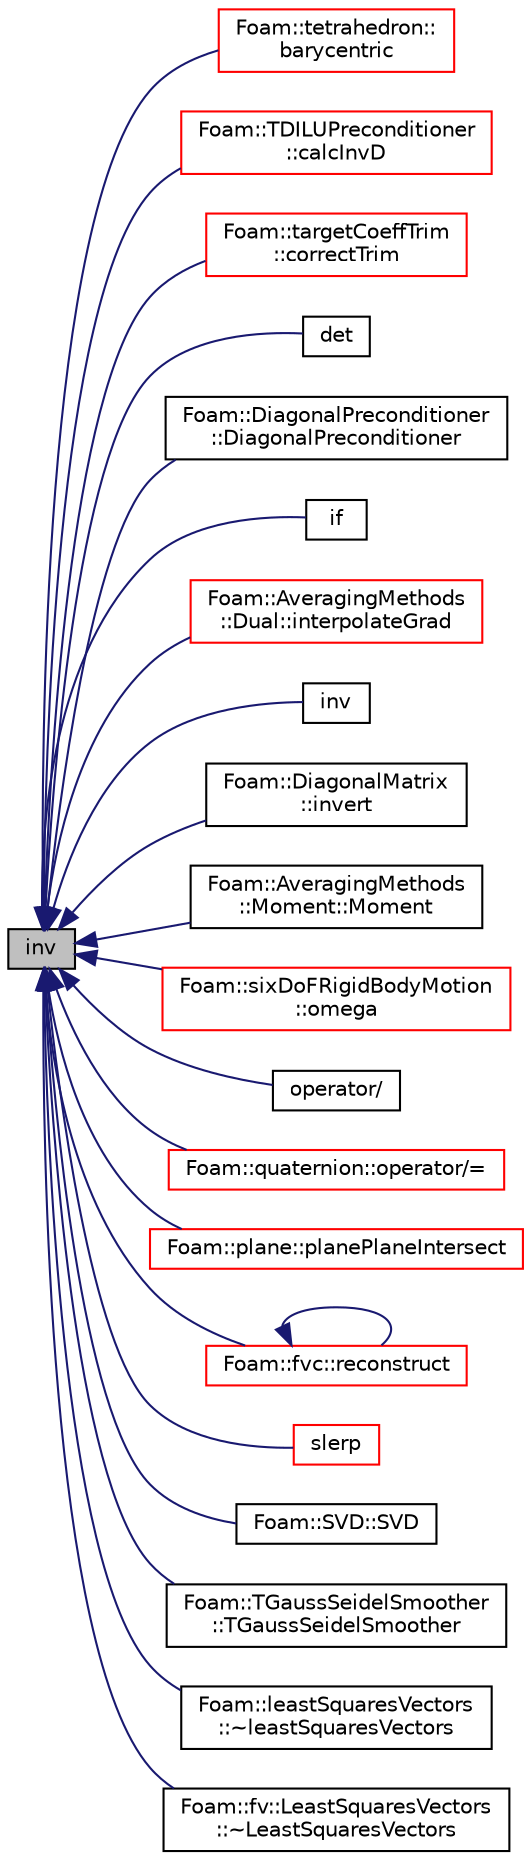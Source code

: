 digraph "inv"
{
  bgcolor="transparent";
  edge [fontname="Helvetica",fontsize="10",labelfontname="Helvetica",labelfontsize="10"];
  node [fontname="Helvetica",fontsize="10",shape=record];
  rankdir="LR";
  Node1 [label="inv",height=0.2,width=0.4,color="black", fillcolor="grey75", style="filled", fontcolor="black"];
  Node1 -> Node2 [dir="back",color="midnightblue",fontsize="10",style="solid",fontname="Helvetica"];
  Node2 [label="Foam::tetrahedron::\lbarycentric",height=0.2,width=0.4,color="red",URL="$a02575.html#af25ab613c3d54bb72f48d06e81ed88cc",tooltip="Calculate the barycentric coordinates of the given. "];
  Node1 -> Node3 [dir="back",color="midnightblue",fontsize="10",style="solid",fontname="Helvetica"];
  Node3 [label="Foam::TDILUPreconditioner\l::calcInvD",height=0.2,width=0.4,color="red",URL="$a02561.html#a4285bbd6c558576051d236d84b20d26d",tooltip="Calculate the reciprocal of the preconditioned diagonal. "];
  Node1 -> Node4 [dir="back",color="midnightblue",fontsize="10",style="solid",fontname="Helvetica"];
  Node4 [label="Foam::targetCoeffTrim\l::correctTrim",height=0.2,width=0.4,color="red",URL="$a02559.html#ad37d5953b0d045bbcea4770e36fa384e",tooltip="Correct the model. "];
  Node1 -> Node5 [dir="back",color="midnightblue",fontsize="10",style="solid",fontname="Helvetica"];
  Node5 [label="det",height=0.2,width=0.4,color="black",URL="$a10733.html#ab81bb4d39fae9044283ef63b1fc2abb3"];
  Node1 -> Node6 [dir="back",color="midnightblue",fontsize="10",style="solid",fontname="Helvetica"];
  Node6 [label="Foam::DiagonalPreconditioner\l::DiagonalPreconditioner",height=0.2,width=0.4,color="black",URL="$a00513.html#a7b3e869f2f837a375f12fdb01759bb3e",tooltip="Construct from matrix components and preconditioner data dictionary. "];
  Node1 -> Node7 [dir="back",color="midnightblue",fontsize="10",style="solid",fontname="Helvetica"];
  Node7 [label="if",height=0.2,width=0.4,color="black",URL="$a03007.html#ad85a77feec70afbae9fb6d3215336879"];
  Node1 -> Node8 [dir="back",color="midnightblue",fontsize="10",style="solid",fontname="Helvetica"];
  Node8 [label="Foam::AveragingMethods\l::Dual::interpolateGrad",height=0.2,width=0.4,color="red",URL="$a00586.html#a9d9aa15ed0b12285c274356a972fb8d8",tooltip="Interpolate gradient. "];
  Node1 -> Node9 [dir="back",color="midnightblue",fontsize="10",style="solid",fontname="Helvetica"];
  Node9 [label="inv",height=0.2,width=0.4,color="black",URL="$a10733.html#a3ad9e4d32752487c5484703f17230058"];
  Node1 -> Node10 [dir="back",color="midnightblue",fontsize="10",style="solid",fontname="Helvetica"];
  Node10 [label="Foam::DiagonalMatrix\l::invert",height=0.2,width=0.4,color="black",URL="$a00512.html#ad2071c6a5d578b8dc2a902bb1e741e8d",tooltip="Invert the diagonal matrix and return itself. "];
  Node1 -> Node11 [dir="back",color="midnightblue",fontsize="10",style="solid",fontname="Helvetica"];
  Node11 [label="Foam::AveragingMethods\l::Moment::Moment",height=0.2,width=0.4,color="black",URL="$a01524.html#a9aaf777932fca7644bb6f00f3a2b8749",tooltip="Constructors. "];
  Node1 -> Node12 [dir="back",color="midnightblue",fontsize="10",style="solid",fontname="Helvetica"];
  Node12 [label="Foam::sixDoFRigidBodyMotion\l::omega",height=0.2,width=0.4,color="red",URL="$a02328.html#a9ccb39bb1c549190b9e6379f6ab8683d",tooltip="Return the angular velocity in the global frame. "];
  Node1 -> Node13 [dir="back",color="midnightblue",fontsize="10",style="solid",fontname="Helvetica"];
  Node13 [label="operator/",height=0.2,width=0.4,color="black",URL="$a10733.html#a566e22acfeb0a28d25db838c317b1fb8"];
  Node1 -> Node14 [dir="back",color="midnightblue",fontsize="10",style="solid",fontname="Helvetica"];
  Node14 [label="Foam::quaternion::operator/=",height=0.2,width=0.4,color="red",URL="$a02053.html#af73734c091d565857ef87bcd738e0509"];
  Node1 -> Node15 [dir="back",color="midnightblue",fontsize="10",style="solid",fontname="Helvetica"];
  Node15 [label="Foam::plane::planePlaneIntersect",height=0.2,width=0.4,color="red",URL="$a01858.html#a20158d89e149ca638d4b63470e420781",tooltip="Return the cutting point between this plane and two other planes. "];
  Node1 -> Node16 [dir="back",color="midnightblue",fontsize="10",style="solid",fontname="Helvetica"];
  Node16 [label="Foam::fvc::reconstruct",height=0.2,width=0.4,color="red",URL="$a10768.html#ad3f62a925e1c910123bc88b6572e4b78"];
  Node16 -> Node16 [dir="back",color="midnightblue",fontsize="10",style="solid",fontname="Helvetica"];
  Node1 -> Node17 [dir="back",color="midnightblue",fontsize="10",style="solid",fontname="Helvetica"];
  Node17 [label="slerp",height=0.2,width=0.4,color="red",URL="$a10733.html#ad99931d1155936b2d8aa2ce6651bce06",tooltip="Spherical linear interpolation of quaternions. "];
  Node1 -> Node18 [dir="back",color="midnightblue",fontsize="10",style="solid",fontname="Helvetica"];
  Node18 [label="Foam::SVD::SVD",height=0.2,width=0.4,color="black",URL="$a02513.html#a940b7544844440cd3405fc856a6d9d42",tooltip="Construct from a rectangular Matrix. "];
  Node1 -> Node19 [dir="back",color="midnightblue",fontsize="10",style="solid",fontname="Helvetica"];
  Node19 [label="Foam::TGaussSeidelSmoother\l::TGaussSeidelSmoother",height=0.2,width=0.4,color="black",URL="$a02577.html#a37d1e9ced3ff8cc76ec3c4855784cc83",tooltip="Construct from components. "];
  Node1 -> Node20 [dir="back",color="midnightblue",fontsize="10",style="solid",fontname="Helvetica"];
  Node20 [label="Foam::leastSquaresVectors\l::~leastSquaresVectors",height=0.2,width=0.4,color="black",URL="$a01290.html#a174123ef1199fb59e95687bd040ab465",tooltip="Destructor. "];
  Node1 -> Node21 [dir="back",color="midnightblue",fontsize="10",style="solid",fontname="Helvetica"];
  Node21 [label="Foam::fv::LeastSquaresVectors\l::~LeastSquaresVectors",height=0.2,width=0.4,color="black",URL="$a01289.html#aac47ed174a5c3750295cc7d84ed52f55",tooltip="Destructor. "];
}
